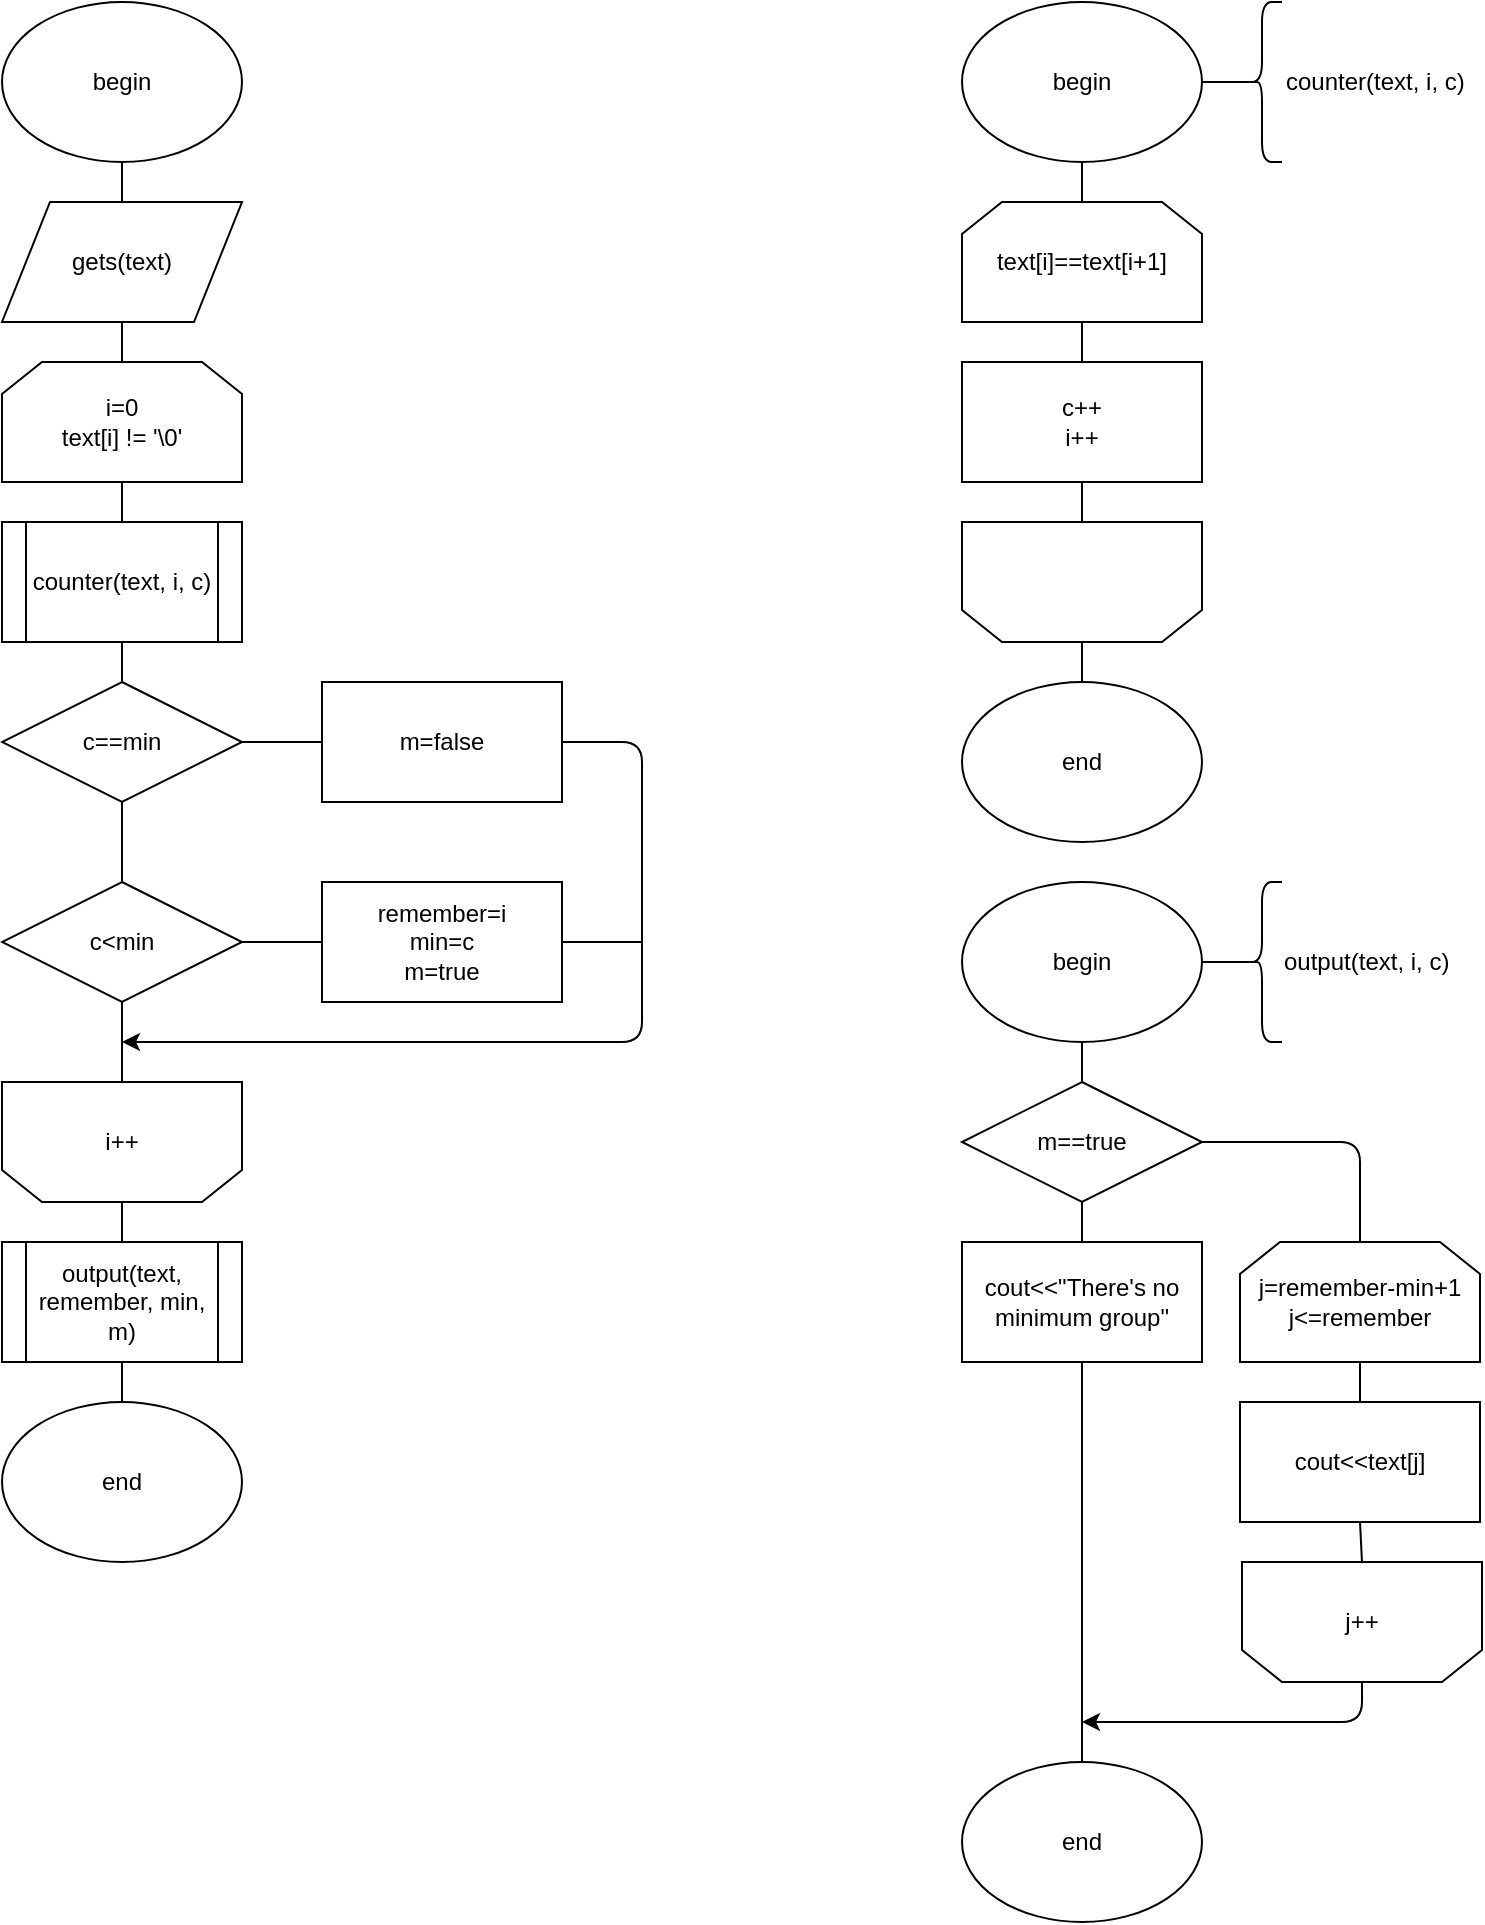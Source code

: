 <mxfile version="11.3.0" type="device" pages="1"><diagram id="E94xcoKP7U62KS5wnjcg" name="Page-1"><mxGraphModel dx="661" dy="589" grid="1" gridSize="10" guides="1" tooltips="1" connect="1" arrows="1" fold="1" page="1" pageScale="1" pageWidth="850" pageHeight="1100" math="0" shadow="0"><root><mxCell id="0"/><mxCell id="1" parent="0"/><mxCell id="cYpW_BvAQwjbz2BBhViy-1" value="begin" style="ellipse;whiteSpace=wrap;html=1;" vertex="1" parent="1"><mxGeometry x="80" width="120" height="80" as="geometry"/></mxCell><mxCell id="cYpW_BvAQwjbz2BBhViy-2" value="gets(text)" style="shape=parallelogram;perimeter=parallelogramPerimeter;whiteSpace=wrap;html=1;" vertex="1" parent="1"><mxGeometry x="80" y="100" width="120" height="60" as="geometry"/></mxCell><mxCell id="cYpW_BvAQwjbz2BBhViy-3" value="i=0&lt;br&gt;text[i] != '\0'" style="shape=loopLimit;whiteSpace=wrap;html=1;" vertex="1" parent="1"><mxGeometry x="80" y="180" width="120" height="60" as="geometry"/></mxCell><mxCell id="cYpW_BvAQwjbz2BBhViy-4" value="i++" style="shape=loopLimit;whiteSpace=wrap;html=1;direction=west;" vertex="1" parent="1"><mxGeometry x="80" y="540" width="120" height="60" as="geometry"/></mxCell><mxCell id="cYpW_BvAQwjbz2BBhViy-5" value="counter(text, i, c)" style="shape=process;whiteSpace=wrap;html=1;backgroundOutline=1;" vertex="1" parent="1"><mxGeometry x="80" y="260" width="120" height="60" as="geometry"/></mxCell><mxCell id="cYpW_BvAQwjbz2BBhViy-6" value="c==min" style="rhombus;whiteSpace=wrap;html=1;" vertex="1" parent="1"><mxGeometry x="80" y="340" width="120" height="60" as="geometry"/></mxCell><mxCell id="cYpW_BvAQwjbz2BBhViy-7" value="m=false" style="rounded=0;whiteSpace=wrap;html=1;" vertex="1" parent="1"><mxGeometry x="240" y="340" width="120" height="60" as="geometry"/></mxCell><mxCell id="cYpW_BvAQwjbz2BBhViy-8" value="" style="endArrow=none;html=1;entryX=0.5;entryY=1;entryDx=0;entryDy=0;exitX=0.5;exitY=0;exitDx=0;exitDy=0;" edge="1" parent="1" source="cYpW_BvAQwjbz2BBhViy-2" target="cYpW_BvAQwjbz2BBhViy-1"><mxGeometry width="50" height="50" relative="1" as="geometry"><mxPoint x="220" y="230" as="sourcePoint"/><mxPoint x="270" y="180" as="targetPoint"/></mxGeometry></mxCell><mxCell id="cYpW_BvAQwjbz2BBhViy-9" value="" style="endArrow=none;html=1;entryX=0.5;entryY=0;entryDx=0;entryDy=0;exitX=0.5;exitY=1;exitDx=0;exitDy=0;" edge="1" parent="1" source="cYpW_BvAQwjbz2BBhViy-2" target="cYpW_BvAQwjbz2BBhViy-3"><mxGeometry width="50" height="50" relative="1" as="geometry"><mxPoint x="150" y="110" as="sourcePoint"/><mxPoint x="150" y="90" as="targetPoint"/></mxGeometry></mxCell><mxCell id="cYpW_BvAQwjbz2BBhViy-10" value="" style="endArrow=none;html=1;entryX=0.5;entryY=0;entryDx=0;entryDy=0;exitX=0.5;exitY=1;exitDx=0;exitDy=0;" edge="1" parent="1" source="cYpW_BvAQwjbz2BBhViy-3" target="cYpW_BvAQwjbz2BBhViy-5"><mxGeometry width="50" height="50" relative="1" as="geometry"><mxPoint x="160" y="120" as="sourcePoint"/><mxPoint x="160" y="100" as="targetPoint"/></mxGeometry></mxCell><mxCell id="cYpW_BvAQwjbz2BBhViy-11" value="" style="endArrow=none;html=1;entryX=0.5;entryY=1;entryDx=0;entryDy=0;exitX=0.5;exitY=0;exitDx=0;exitDy=0;" edge="1" parent="1" source="cYpW_BvAQwjbz2BBhViy-6" target="cYpW_BvAQwjbz2BBhViy-5"><mxGeometry width="50" height="50" relative="1" as="geometry"><mxPoint x="90" y="380" as="sourcePoint"/><mxPoint x="140" y="330" as="targetPoint"/></mxGeometry></mxCell><mxCell id="cYpW_BvAQwjbz2BBhViy-12" value="" style="endArrow=none;html=1;entryX=0;entryY=0.5;entryDx=0;entryDy=0;exitX=1;exitY=0.5;exitDx=0;exitDy=0;" edge="1" parent="1" source="cYpW_BvAQwjbz2BBhViy-6" target="cYpW_BvAQwjbz2BBhViy-7"><mxGeometry width="50" height="50" relative="1" as="geometry"><mxPoint x="170" y="460" as="sourcePoint"/><mxPoint x="220" y="410" as="targetPoint"/></mxGeometry></mxCell><mxCell id="cYpW_BvAQwjbz2BBhViy-14" value="c&amp;lt;min" style="rhombus;whiteSpace=wrap;html=1;" vertex="1" parent="1"><mxGeometry x="80" y="440" width="120" height="60" as="geometry"/></mxCell><mxCell id="cYpW_BvAQwjbz2BBhViy-15" value="" style="endArrow=none;html=1;entryX=0.5;entryY=1;entryDx=0;entryDy=0;exitX=0.5;exitY=0;exitDx=0;exitDy=0;" edge="1" parent="1" source="cYpW_BvAQwjbz2BBhViy-14" target="cYpW_BvAQwjbz2BBhViy-6"><mxGeometry width="50" height="50" relative="1" as="geometry"><mxPoint x="20" y="520" as="sourcePoint"/><mxPoint x="70" y="470" as="targetPoint"/></mxGeometry></mxCell><mxCell id="cYpW_BvAQwjbz2BBhViy-16" value="" style="endArrow=classic;html=1;exitX=1;exitY=0.5;exitDx=0;exitDy=0;" edge="1" parent="1" source="cYpW_BvAQwjbz2BBhViy-7"><mxGeometry width="50" height="50" relative="1" as="geometry"><mxPoint x="330" y="500" as="sourcePoint"/><mxPoint x="140" y="520" as="targetPoint"/><Array as="points"><mxPoint x="400" y="370"/><mxPoint x="400" y="520"/></Array></mxGeometry></mxCell><mxCell id="cYpW_BvAQwjbz2BBhViy-17" value="remember=i&lt;br&gt;min=c&lt;br&gt;m=true" style="rounded=0;whiteSpace=wrap;html=1;" vertex="1" parent="1"><mxGeometry x="240" y="440" width="120" height="60" as="geometry"/></mxCell><mxCell id="cYpW_BvAQwjbz2BBhViy-18" value="" style="endArrow=none;html=1;entryX=1;entryY=0.5;entryDx=0;entryDy=0;exitX=0;exitY=0.5;exitDx=0;exitDy=0;" edge="1" parent="1" source="cYpW_BvAQwjbz2BBhViy-17" target="cYpW_BvAQwjbz2BBhViy-14"><mxGeometry width="50" height="50" relative="1" as="geometry"><mxPoint x="220" y="580" as="sourcePoint"/><mxPoint x="270" y="530" as="targetPoint"/></mxGeometry></mxCell><mxCell id="cYpW_BvAQwjbz2BBhViy-19" value="" style="endArrow=none;html=1;entryX=0.5;entryY=1;entryDx=0;entryDy=0;" edge="1" parent="1" target="cYpW_BvAQwjbz2BBhViy-14"><mxGeometry width="50" height="50" relative="1" as="geometry"><mxPoint x="140" y="540" as="sourcePoint"/><mxPoint x="110" y="520" as="targetPoint"/></mxGeometry></mxCell><mxCell id="cYpW_BvAQwjbz2BBhViy-20" value="" style="endArrow=none;html=1;exitX=1;exitY=0.5;exitDx=0;exitDy=0;" edge="1" parent="1" source="cYpW_BvAQwjbz2BBhViy-17"><mxGeometry width="50" height="50" relative="1" as="geometry"><mxPoint x="360" y="500" as="sourcePoint"/><mxPoint x="400" y="470" as="targetPoint"/></mxGeometry></mxCell><mxCell id="cYpW_BvAQwjbz2BBhViy-21" value="output(text, remember, min, m)" style="shape=process;whiteSpace=wrap;html=1;backgroundOutline=1;" vertex="1" parent="1"><mxGeometry x="80" y="620" width="120" height="60" as="geometry"/></mxCell><mxCell id="cYpW_BvAQwjbz2BBhViy-22" value="" style="endArrow=none;html=1;entryX=0.5;entryY=0;entryDx=0;entryDy=0;exitX=0.5;exitY=0;exitDx=0;exitDy=0;" edge="1" parent="1" source="cYpW_BvAQwjbz2BBhViy-21" target="cYpW_BvAQwjbz2BBhViy-4"><mxGeometry width="50" height="50" relative="1" as="geometry"><mxPoint x="50" y="750" as="sourcePoint"/><mxPoint x="100" y="700" as="targetPoint"/></mxGeometry></mxCell><mxCell id="cYpW_BvAQwjbz2BBhViy-23" value="end" style="ellipse;whiteSpace=wrap;html=1;" vertex="1" parent="1"><mxGeometry x="80" y="700" width="120" height="80" as="geometry"/></mxCell><mxCell id="cYpW_BvAQwjbz2BBhViy-24" value="" style="endArrow=none;html=1;entryX=0.5;entryY=1;entryDx=0;entryDy=0;exitX=0.5;exitY=0;exitDx=0;exitDy=0;" edge="1" parent="1" source="cYpW_BvAQwjbz2BBhViy-23" target="cYpW_BvAQwjbz2BBhViy-21"><mxGeometry width="50" height="50" relative="1" as="geometry"><mxPoint x="20" y="780" as="sourcePoint"/><mxPoint x="70" y="730" as="targetPoint"/></mxGeometry></mxCell><mxCell id="cYpW_BvAQwjbz2BBhViy-25" value="begin" style="ellipse;whiteSpace=wrap;html=1;" vertex="1" parent="1"><mxGeometry x="560" width="120" height="80" as="geometry"/></mxCell><mxCell id="cYpW_BvAQwjbz2BBhViy-26" value="" style="shape=curlyBracket;whiteSpace=wrap;html=1;rounded=1;" vertex="1" parent="1"><mxGeometry x="700" width="20" height="80" as="geometry"/></mxCell><mxCell id="cYpW_BvAQwjbz2BBhViy-27" value="counter(text, i, c)" style="text;html=1;resizable=0;points=[];autosize=1;align=left;verticalAlign=top;spacingTop=-4;" vertex="1" parent="1"><mxGeometry x="720" y="30" width="100" height="20" as="geometry"/></mxCell><mxCell id="cYpW_BvAQwjbz2BBhViy-28" value="" style="endArrow=none;html=1;entryX=0.1;entryY=0.5;entryDx=0;entryDy=0;entryPerimeter=0;exitX=1;exitY=0.5;exitDx=0;exitDy=0;" edge="1" parent="1" source="cYpW_BvAQwjbz2BBhViy-25" target="cYpW_BvAQwjbz2BBhViy-26"><mxGeometry width="50" height="50" relative="1" as="geometry"><mxPoint x="570" y="170" as="sourcePoint"/><mxPoint x="620" y="120" as="targetPoint"/></mxGeometry></mxCell><mxCell id="cYpW_BvAQwjbz2BBhViy-29" value="text[i]==text[i+1]" style="shape=loopLimit;whiteSpace=wrap;html=1;" vertex="1" parent="1"><mxGeometry x="560" y="100" width="120" height="60" as="geometry"/></mxCell><mxCell id="cYpW_BvAQwjbz2BBhViy-30" value="" style="shape=loopLimit;whiteSpace=wrap;html=1;direction=west;" vertex="1" parent="1"><mxGeometry x="560" y="260" width="120" height="60" as="geometry"/></mxCell><mxCell id="cYpW_BvAQwjbz2BBhViy-31" value="c++&lt;br&gt;i++" style="rounded=0;whiteSpace=wrap;html=1;" vertex="1" parent="1"><mxGeometry x="560" y="180" width="120" height="60" as="geometry"/></mxCell><mxCell id="cYpW_BvAQwjbz2BBhViy-32" value="end" style="ellipse;whiteSpace=wrap;html=1;" vertex="1" parent="1"><mxGeometry x="560" y="340" width="120" height="80" as="geometry"/></mxCell><mxCell id="cYpW_BvAQwjbz2BBhViy-33" value="" style="endArrow=none;html=1;entryX=0.5;entryY=1;entryDx=0;entryDy=0;exitX=0.5;exitY=0;exitDx=0;exitDy=0;" edge="1" parent="1" source="cYpW_BvAQwjbz2BBhViy-29" target="cYpW_BvAQwjbz2BBhViy-25"><mxGeometry width="50" height="50" relative="1" as="geometry"><mxPoint x="400" y="210" as="sourcePoint"/><mxPoint x="450" y="160" as="targetPoint"/></mxGeometry></mxCell><mxCell id="cYpW_BvAQwjbz2BBhViy-34" value="" style="endArrow=none;html=1;entryX=0.5;entryY=1;entryDx=0;entryDy=0;exitX=0.5;exitY=0;exitDx=0;exitDy=0;" edge="1" parent="1" source="cYpW_BvAQwjbz2BBhViy-31" target="cYpW_BvAQwjbz2BBhViy-29"><mxGeometry width="50" height="50" relative="1" as="geometry"><mxPoint x="460" y="210" as="sourcePoint"/><mxPoint x="510" y="160" as="targetPoint"/></mxGeometry></mxCell><mxCell id="cYpW_BvAQwjbz2BBhViy-35" value="" style="endArrow=none;html=1;entryX=0.5;entryY=1;entryDx=0;entryDy=0;exitX=0.5;exitY=1;exitDx=0;exitDy=0;" edge="1" parent="1" source="cYpW_BvAQwjbz2BBhViy-30" target="cYpW_BvAQwjbz2BBhViy-31"><mxGeometry width="50" height="50" relative="1" as="geometry"><mxPoint x="480" y="330" as="sourcePoint"/><mxPoint x="530" y="280" as="targetPoint"/></mxGeometry></mxCell><mxCell id="cYpW_BvAQwjbz2BBhViy-36" value="" style="endArrow=none;html=1;entryX=0.5;entryY=0;entryDx=0;entryDy=0;exitX=0.5;exitY=0;exitDx=0;exitDy=0;" edge="1" parent="1" source="cYpW_BvAQwjbz2BBhViy-32" target="cYpW_BvAQwjbz2BBhViy-30"><mxGeometry width="50" height="50" relative="1" as="geometry"><mxPoint x="500" y="380" as="sourcePoint"/><mxPoint x="550" y="330" as="targetPoint"/></mxGeometry></mxCell><mxCell id="cYpW_BvAQwjbz2BBhViy-37" value="begin" style="ellipse;whiteSpace=wrap;html=1;" vertex="1" parent="1"><mxGeometry x="560" y="440" width="120" height="80" as="geometry"/></mxCell><mxCell id="cYpW_BvAQwjbz2BBhViy-38" value="" style="shape=curlyBracket;whiteSpace=wrap;html=1;rounded=1;" vertex="1" parent="1"><mxGeometry x="700" y="440" width="20" height="80" as="geometry"/></mxCell><mxCell id="cYpW_BvAQwjbz2BBhViy-42" value="&lt;font face=&quot;helvetica, arial, sans-serif&quot;&gt;&lt;span style=&quot;font-size: 0px&quot;&gt;gj&lt;/span&gt;&lt;/font&gt;" style="text;html=1;resizable=0;points=[];autosize=1;align=left;verticalAlign=top;spacingTop=-4;" vertex="1" parent="1"><mxGeometry x="749" y="485" width="20" height="20" as="geometry"/></mxCell><mxCell id="cYpW_BvAQwjbz2BBhViy-45" value="output(text, i, c)" style="text;html=1;resizable=0;points=[];autosize=1;align=left;verticalAlign=top;spacingTop=-4;" vertex="1" parent="1"><mxGeometry x="719" y="470" width="100" height="20" as="geometry"/></mxCell><mxCell id="cYpW_BvAQwjbz2BBhViy-46" value="" style="endArrow=none;html=1;entryX=0.1;entryY=0.5;entryDx=0;entryDy=0;entryPerimeter=0;exitX=1;exitY=0.5;exitDx=0;exitDy=0;" edge="1" parent="1" source="cYpW_BvAQwjbz2BBhViy-37" target="cYpW_BvAQwjbz2BBhViy-38"><mxGeometry width="50" height="50" relative="1" as="geometry"><mxPoint x="660" y="590" as="sourcePoint"/><mxPoint x="710" y="540" as="targetPoint"/></mxGeometry></mxCell><mxCell id="cYpW_BvAQwjbz2BBhViy-47" value="m==true" style="rhombus;whiteSpace=wrap;html=1;" vertex="1" parent="1"><mxGeometry x="560" y="540" width="120" height="60" as="geometry"/></mxCell><mxCell id="cYpW_BvAQwjbz2BBhViy-48" value="" style="endArrow=none;html=1;entryX=0.5;entryY=1;entryDx=0;entryDy=0;exitX=0.5;exitY=0;exitDx=0;exitDy=0;" edge="1" parent="1" source="cYpW_BvAQwjbz2BBhViy-47" target="cYpW_BvAQwjbz2BBhViy-37"><mxGeometry width="50" height="50" relative="1" as="geometry"><mxPoint x="460" y="660" as="sourcePoint"/><mxPoint x="510" y="610" as="targetPoint"/></mxGeometry></mxCell><mxCell id="cYpW_BvAQwjbz2BBhViy-49" value="cout&amp;lt;&amp;lt;&quot;There's no minimum group&quot;" style="rounded=0;whiteSpace=wrap;html=1;" vertex="1" parent="1"><mxGeometry x="560" y="620" width="120" height="60" as="geometry"/></mxCell><mxCell id="cYpW_BvAQwjbz2BBhViy-50" value="" style="endArrow=none;html=1;entryX=0.5;entryY=1;entryDx=0;entryDy=0;exitX=0.5;exitY=0;exitDx=0;exitDy=0;" edge="1" parent="1" source="cYpW_BvAQwjbz2BBhViy-49" target="cYpW_BvAQwjbz2BBhViy-47"><mxGeometry width="50" height="50" relative="1" as="geometry"><mxPoint x="430" y="710" as="sourcePoint"/><mxPoint x="480" y="660" as="targetPoint"/></mxGeometry></mxCell><mxCell id="cYpW_BvAQwjbz2BBhViy-52" value="j=remember-min+1&lt;br&gt;j&amp;lt;=remember" style="shape=loopLimit;whiteSpace=wrap;html=1;" vertex="1" parent="1"><mxGeometry x="699" y="620" width="120" height="60" as="geometry"/></mxCell><mxCell id="cYpW_BvAQwjbz2BBhViy-54" value="cout&amp;lt;&amp;lt;text[j]" style="rounded=0;whiteSpace=wrap;html=1;" vertex="1" parent="1"><mxGeometry x="699" y="700" width="120" height="60" as="geometry"/></mxCell><mxCell id="cYpW_BvAQwjbz2BBhViy-55" value="j++" style="shape=loopLimit;whiteSpace=wrap;html=1;direction=west;" vertex="1" parent="1"><mxGeometry x="700" y="780" width="120" height="60" as="geometry"/></mxCell><mxCell id="cYpW_BvAQwjbz2BBhViy-56" value="end" style="ellipse;whiteSpace=wrap;html=1;" vertex="1" parent="1"><mxGeometry x="560" y="880" width="120" height="80" as="geometry"/></mxCell><mxCell id="cYpW_BvAQwjbz2BBhViy-57" value="" style="endArrow=none;html=1;entryX=0.5;entryY=1;entryDx=0;entryDy=0;exitX=0.5;exitY=0;exitDx=0;exitDy=0;" edge="1" parent="1" source="cYpW_BvAQwjbz2BBhViy-56" target="cYpW_BvAQwjbz2BBhViy-49"><mxGeometry width="50" height="50" relative="1" as="geometry"><mxPoint x="550" y="790" as="sourcePoint"/><mxPoint x="600" y="740" as="targetPoint"/></mxGeometry></mxCell><mxCell id="cYpW_BvAQwjbz2BBhViy-58" value="" style="endArrow=none;html=1;exitX=1;exitY=0.5;exitDx=0;exitDy=0;entryX=0.5;entryY=0;entryDx=0;entryDy=0;" edge="1" parent="1" source="cYpW_BvAQwjbz2BBhViy-47" target="cYpW_BvAQwjbz2BBhViy-52"><mxGeometry width="50" height="50" relative="1" as="geometry"><mxPoint x="740" y="600" as="sourcePoint"/><mxPoint x="790" y="550" as="targetPoint"/><Array as="points"><mxPoint x="759" y="570"/></Array></mxGeometry></mxCell><mxCell id="cYpW_BvAQwjbz2BBhViy-59" value="" style="endArrow=none;html=1;entryX=0.5;entryY=1;entryDx=0;entryDy=0;exitX=0.5;exitY=0;exitDx=0;exitDy=0;" edge="1" parent="1" source="cYpW_BvAQwjbz2BBhViy-54" target="cYpW_BvAQwjbz2BBhViy-52"><mxGeometry width="50" height="50" relative="1" as="geometry"><mxPoint x="650" y="760" as="sourcePoint"/><mxPoint x="700" y="710" as="targetPoint"/></mxGeometry></mxCell><mxCell id="cYpW_BvAQwjbz2BBhViy-60" value="" style="endArrow=none;html=1;entryX=0.5;entryY=1;entryDx=0;entryDy=0;exitX=0.5;exitY=1;exitDx=0;exitDy=0;" edge="1" parent="1" source="cYpW_BvAQwjbz2BBhViy-55" target="cYpW_BvAQwjbz2BBhViy-54"><mxGeometry width="50" height="50" relative="1" as="geometry"><mxPoint x="640" y="820" as="sourcePoint"/><mxPoint x="690" y="770" as="targetPoint"/></mxGeometry></mxCell><mxCell id="cYpW_BvAQwjbz2BBhViy-61" value="" style="endArrow=classic;html=1;exitX=0.5;exitY=0;exitDx=0;exitDy=0;" edge="1" parent="1" source="cYpW_BvAQwjbz2BBhViy-55"><mxGeometry width="50" height="50" relative="1" as="geometry"><mxPoint x="740" y="920" as="sourcePoint"/><mxPoint x="620" y="860" as="targetPoint"/><Array as="points"><mxPoint x="760" y="860"/></Array></mxGeometry></mxCell></root></mxGraphModel></diagram></mxfile>